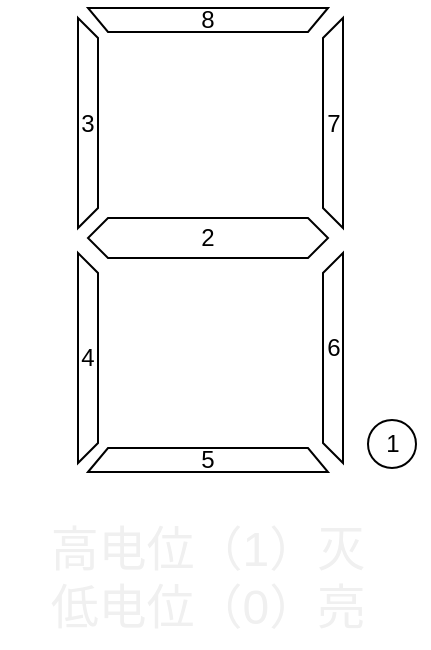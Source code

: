 <mxfile>
    <diagram id="66eZbakXF-84Rjo5Djyx" name="Page-1">
        <mxGraphModel dx="624" dy="566" grid="1" gridSize="10" guides="1" tooltips="1" connect="1" arrows="1" fold="1" page="1" pageScale="1" pageWidth="827" pageHeight="1169" math="0" shadow="0">
            <root>
                <mxCell id="0"/>
                <mxCell id="1" parent="0"/>
                <mxCell id="2" value="" style="shape=trapezoid;perimeter=trapezoidPerimeter;whiteSpace=wrap;html=1;fixedSize=1;size=10;rotation=-180;" parent="1" vertex="1">
                    <mxGeometry x="200" y="120" width="120" height="12" as="geometry"/>
                </mxCell>
                <mxCell id="3" value="" style="shape=trapezoid;perimeter=trapezoidPerimeter;whiteSpace=wrap;html=1;fixedSize=1;size=10;rotation=90;" parent="1" vertex="1">
                    <mxGeometry x="147.5" y="172.5" width="105" height="10" as="geometry"/>
                </mxCell>
                <mxCell id="4" value="" style="shape=trapezoid;perimeter=trapezoidPerimeter;whiteSpace=wrap;html=1;fixedSize=1;size=10;rotation=90;" parent="1" vertex="1">
                    <mxGeometry x="147.5" y="290" width="105" height="10" as="geometry"/>
                </mxCell>
                <mxCell id="6" value="" style="shape=trapezoid;perimeter=trapezoidPerimeter;whiteSpace=wrap;html=1;fixedSize=1;size=10;rotation=-90;" parent="1" vertex="1">
                    <mxGeometry x="270" y="172.5" width="105" height="10" as="geometry"/>
                </mxCell>
                <mxCell id="7" value="" style="shape=trapezoid;perimeter=trapezoidPerimeter;whiteSpace=wrap;html=1;fixedSize=1;size=10;rotation=-90;" parent="1" vertex="1">
                    <mxGeometry x="270" y="290" width="105" height="10" as="geometry"/>
                </mxCell>
                <mxCell id="8" value="" style="shape=trapezoid;perimeter=trapezoidPerimeter;whiteSpace=wrap;html=1;fixedSize=1;size=10;rotation=0;" parent="1" vertex="1">
                    <mxGeometry x="200" y="340" width="120" height="12" as="geometry"/>
                </mxCell>
                <mxCell id="9" value="" style="shape=hexagon;perimeter=hexagonPerimeter2;whiteSpace=wrap;html=1;fixedSize=1;size=10;" parent="1" vertex="1">
                    <mxGeometry x="200" y="225" width="120" height="20" as="geometry"/>
                </mxCell>
                <mxCell id="10" value="" style="ellipse;whiteSpace=wrap;html=1;aspect=fixed;" parent="1" vertex="1">
                    <mxGeometry x="340" y="326" width="24" height="24" as="geometry"/>
                </mxCell>
                <mxCell id="11" value="1" style="text;html=1;strokeColor=none;fillColor=none;align=center;verticalAlign=middle;whiteSpace=wrap;rounded=0;" parent="1" vertex="1">
                    <mxGeometry x="335" y="328" width="35" height="20" as="geometry"/>
                </mxCell>
                <mxCell id="12" value="8" style="text;html=1;strokeColor=none;fillColor=none;align=center;verticalAlign=middle;whiteSpace=wrap;rounded=0;" parent="1" vertex="1">
                    <mxGeometry x="240" y="116" width="40" height="20" as="geometry"/>
                </mxCell>
                <mxCell id="13" value="2" style="text;html=1;strokeColor=none;fillColor=none;align=center;verticalAlign=middle;whiteSpace=wrap;rounded=0;" parent="1" vertex="1">
                    <mxGeometry x="240" y="225" width="40" height="20" as="geometry"/>
                </mxCell>
                <mxCell id="14" value="7" style="text;html=1;strokeColor=none;fillColor=none;align=center;verticalAlign=middle;whiteSpace=wrap;rounded=0;" parent="1" vertex="1">
                    <mxGeometry x="302.5" y="167.5" width="40" height="20" as="geometry"/>
                </mxCell>
                <mxCell id="15" value="3" style="text;html=1;strokeColor=none;fillColor=none;align=center;verticalAlign=middle;whiteSpace=wrap;rounded=0;" parent="1" vertex="1">
                    <mxGeometry x="180" y="167.5" width="40" height="20" as="geometry"/>
                </mxCell>
                <mxCell id="16" value="4" style="text;html=1;strokeColor=none;fillColor=none;align=center;verticalAlign=middle;whiteSpace=wrap;rounded=0;" parent="1" vertex="1">
                    <mxGeometry x="180" y="285" width="40" height="20" as="geometry"/>
                </mxCell>
                <mxCell id="17" value="5" style="text;html=1;strokeColor=none;fillColor=none;align=center;verticalAlign=middle;whiteSpace=wrap;rounded=0;" parent="1" vertex="1">
                    <mxGeometry x="240" y="336" width="40" height="20" as="geometry"/>
                </mxCell>
                <mxCell id="19" value="6" style="text;html=1;strokeColor=none;fillColor=none;align=center;verticalAlign=middle;whiteSpace=wrap;rounded=0;" parent="1" vertex="1">
                    <mxGeometry x="302.5" y="280" width="40" height="20" as="geometry"/>
                </mxCell>
                <mxCell id="20" value="高电位（1）灭&lt;br&gt;低电位（0）亮" style="text;html=1;strokeColor=none;fillColor=none;align=center;verticalAlign=middle;whiteSpace=wrap;rounded=0;fontSize=24;fontColor=#F0F0F0;" parent="1" vertex="1">
                    <mxGeometry x="156.25" y="370" width="207.5" height="70" as="geometry"/>
                </mxCell>
            </root>
        </mxGraphModel>
    </diagram>
</mxfile>
